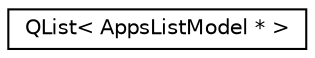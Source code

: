 digraph "类继承关系图"
{
  edge [fontname="Helvetica",fontsize="10",labelfontname="Helvetica",labelfontsize="10"];
  node [fontname="Helvetica",fontsize="10",shape=record];
  rankdir="LR";
  Node0 [label="QList\< AppsListModel * \>",height=0.2,width=0.4,color="black", fillcolor="white", style="filled",URL="$class_q_list.html"];
}

